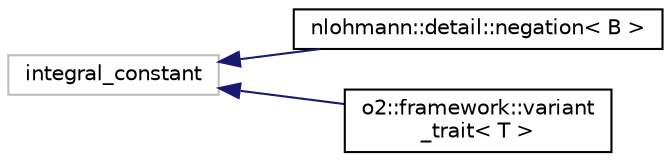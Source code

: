 digraph "Graphical Class Hierarchy"
{
 // INTERACTIVE_SVG=YES
  bgcolor="transparent";
  edge [fontname="Helvetica",fontsize="10",labelfontname="Helvetica",labelfontsize="10"];
  node [fontname="Helvetica",fontsize="10",shape=record];
  rankdir="LR";
  Node1441 [label="integral_constant",height=0.2,width=0.4,color="grey75"];
  Node1441 -> Node0 [dir="back",color="midnightblue",fontsize="10",style="solid",fontname="Helvetica"];
  Node0 [label="nlohmann::detail::negation\< B \>",height=0.2,width=0.4,color="black",URL="$d1/d91/structnlohmann_1_1detail_1_1negation.html"];
  Node1441 -> Node1443 [dir="back",color="midnightblue",fontsize="10",style="solid",fontname="Helvetica"];
  Node1443 [label="o2::framework::variant\l_trait\< T \>",height=0.2,width=0.4,color="black",URL="$db/d98/structo2_1_1framework_1_1variant__trait.html"];
}
